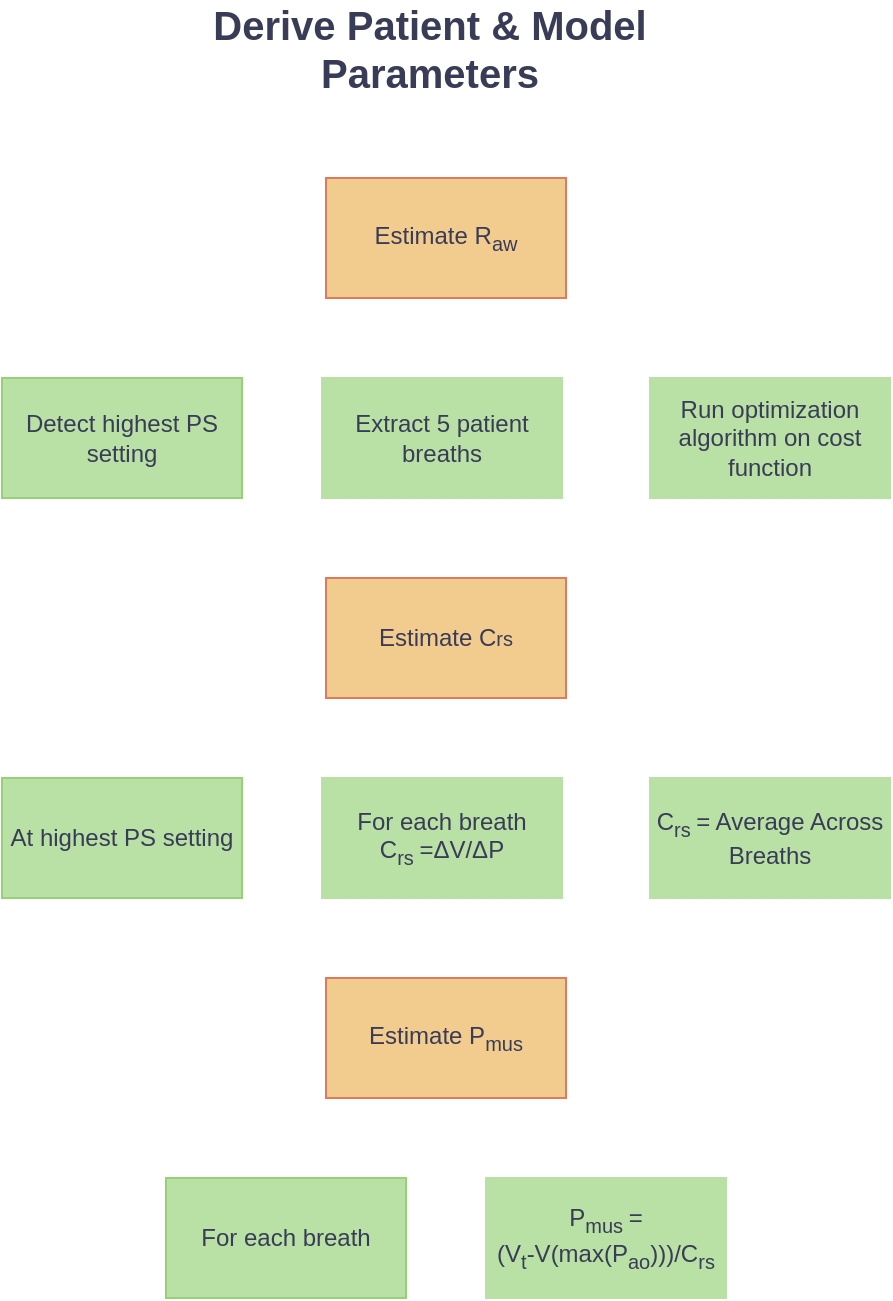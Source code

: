 <mxfile version="22.1.18" type="github">
  <diagram name="Page-1" id="dxkUu_h541sHtngTb_Nf">
    <mxGraphModel dx="1434" dy="738" grid="1" gridSize="10" guides="1" tooltips="1" connect="1" arrows="1" fold="1" page="1" pageScale="1" pageWidth="827" pageHeight="1169" math="0" shadow="0">
      <root>
        <mxCell id="0" />
        <mxCell id="1" parent="0" />
        <mxCell id="FZ5DHeCZTq1QPbefAQ_P-1" value="&lt;b&gt;Derive Patient &amp;amp; Model Parameters&lt;/b&gt;" style="text;html=1;strokeColor=none;fillColor=none;align=center;verticalAlign=middle;whiteSpace=wrap;rounded=0;fontSize=20;labelBackgroundColor=none;fontColor=#393C56;" vertex="1" parent="1">
          <mxGeometry x="304" y="80" width="220" height="30" as="geometry" />
        </mxCell>
        <mxCell id="FZ5DHeCZTq1QPbefAQ_P-2" value="Estimate R&lt;sub&gt;aw&lt;/sub&gt;" style="rounded=0;whiteSpace=wrap;html=1;labelBackgroundColor=none;fillColor=#F2CC8F;strokeColor=#E07A5F;fontColor=#393C56;" vertex="1" parent="1">
          <mxGeometry x="362" y="160" width="120" height="60" as="geometry" />
        </mxCell>
        <mxCell id="FZ5DHeCZTq1QPbefAQ_P-3" value="Detect highest PS setting" style="rounded=0;whiteSpace=wrap;html=1;strokeColor=#97D077;fontColor=#393C56;fillColor=#B9E0A5;" vertex="1" parent="1">
          <mxGeometry x="200" y="260" width="120" height="60" as="geometry" />
        </mxCell>
        <mxCell id="FZ5DHeCZTq1QPbefAQ_P-4" value="Extract 5 patient breaths" style="rounded=0;whiteSpace=wrap;html=1;strokeColor=#B9E0A5;fontColor=#393C56;fillColor=#B9E0A5;" vertex="1" parent="1">
          <mxGeometry x="360" y="260" width="120" height="60" as="geometry" />
        </mxCell>
        <mxCell id="FZ5DHeCZTq1QPbefAQ_P-5" value="Run optimization algorithm on cost function" style="rounded=0;whiteSpace=wrap;html=1;strokeColor=#B9E0A5;fontColor=#393C56;fillColor=#B9E0A5;" vertex="1" parent="1">
          <mxGeometry x="524" y="260" width="120" height="60" as="geometry" />
        </mxCell>
        <mxCell id="FZ5DHeCZTq1QPbefAQ_P-6" value="Estimate C&lt;span style=&quot;font-size: 10px;&quot;&gt;rs&lt;/span&gt;" style="rounded=0;whiteSpace=wrap;html=1;labelBackgroundColor=none;fillColor=#F2CC8F;strokeColor=#E07A5F;fontColor=#393C56;" vertex="1" parent="1">
          <mxGeometry x="362" y="360" width="120" height="60" as="geometry" />
        </mxCell>
        <mxCell id="FZ5DHeCZTq1QPbefAQ_P-7" value="At highest PS setting" style="rounded=0;whiteSpace=wrap;html=1;strokeColor=#97D077;fontColor=#393C56;fillColor=#B9E0A5;" vertex="1" parent="1">
          <mxGeometry x="200" y="460" width="120" height="60" as="geometry" />
        </mxCell>
        <mxCell id="FZ5DHeCZTq1QPbefAQ_P-8" value="For each breath&lt;br&gt;C&lt;sub style=&quot;border-color: var(--border-color);&quot;&gt;rs&amp;nbsp;&lt;/sub&gt;=ΔV/ΔP" style="rounded=0;whiteSpace=wrap;html=1;strokeColor=#B9E0A5;fontColor=#393C56;fillColor=#B9E0A5;" vertex="1" parent="1">
          <mxGeometry x="360" y="460" width="120" height="60" as="geometry" />
        </mxCell>
        <mxCell id="FZ5DHeCZTq1QPbefAQ_P-9" value="C&lt;sub&gt;rs &lt;/sub&gt;= Average Across Breaths" style="rounded=0;whiteSpace=wrap;html=1;strokeColor=#B9E0A5;fontColor=#393C56;fillColor=#B9E0A5;" vertex="1" parent="1">
          <mxGeometry x="524" y="460" width="120" height="60" as="geometry" />
        </mxCell>
        <mxCell id="FZ5DHeCZTq1QPbefAQ_P-10" value="Estimate P&lt;sub&gt;mus&lt;/sub&gt;" style="rounded=0;whiteSpace=wrap;html=1;labelBackgroundColor=none;fillColor=#F2CC8F;strokeColor=#E07A5F;fontColor=#393C56;" vertex="1" parent="1">
          <mxGeometry x="362" y="560" width="120" height="60" as="geometry" />
        </mxCell>
        <mxCell id="FZ5DHeCZTq1QPbefAQ_P-11" value="For each breath" style="rounded=0;whiteSpace=wrap;html=1;strokeColor=#97D077;fontColor=#393C56;fillColor=#B9E0A5;" vertex="1" parent="1">
          <mxGeometry x="282" y="660" width="120" height="60" as="geometry" />
        </mxCell>
        <mxCell id="FZ5DHeCZTq1QPbefAQ_P-12" value="P&lt;sub&gt;mus &lt;/sub&gt;= &lt;br&gt;(V&lt;sub&gt;t&lt;/sub&gt;-V(max(P&lt;sub&gt;ao&lt;/sub&gt;)))/C&lt;sub&gt;rs&lt;/sub&gt;" style="rounded=0;whiteSpace=wrap;html=1;strokeColor=#B9E0A5;fontColor=#393C56;fillColor=#B9E0A5;" vertex="1" parent="1">
          <mxGeometry x="442" y="660" width="120" height="60" as="geometry" />
        </mxCell>
      </root>
    </mxGraphModel>
  </diagram>
</mxfile>
